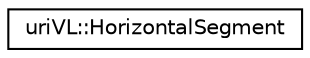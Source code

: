digraph "Graphical Class Hierarchy"
{
  edge [fontname="Helvetica",fontsize="10",labelfontname="Helvetica",labelfontsize="10"];
  node [fontname="Helvetica",fontsize="10",shape=record];
  rankdir="LR";
  Node1 [label="uriVL::HorizontalSegment",height=0.2,width=0.4,color="black", fillcolor="white", style="filled",URL="$structuriVL_1_1HorizontalSegment.html",tooltip="This is the data structure returned by the filling algorithm: a linked list of horizontal segments co..."];
}
